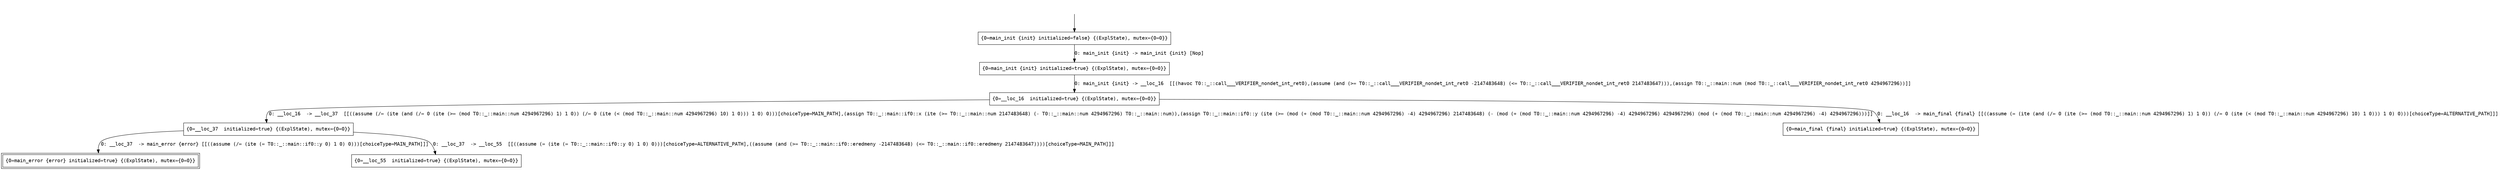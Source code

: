 digraph arg {
	label="";
		node_0 [label="{0=main_init {init} initialized=false} {(ExplState), mutex={0=0}}\l",style="solid,filled",fontname="courier",fillcolor="#FFFFFF",color="#000000",shape=rectangle];
		node_1 [label="{0=main_init {init} initialized=true} {(ExplState), mutex={0=0}}\l",style="solid,filled",fontname="courier",fillcolor="#FFFFFF",color="#000000",shape=rectangle];
		node_2 [label="{0=__loc_16  initialized=true} {(ExplState), mutex={0=0}}\l",style="solid,filled",fontname="courier",fillcolor="#FFFFFF",color="#000000",shape=rectangle];
		node_4 [label="{0=__loc_37  initialized=true} {(ExplState), mutex={0=0}}\l",style="solid,filled",fontname="courier",fillcolor="#FFFFFF",color="#000000",shape=rectangle];
		node_5 [label="{0=main_error {error} initialized=true} {(ExplState), mutex={0=0}}\l",peripheries=2,style="solid,filled",fontname="courier",fillcolor="#FFFFFF",color="#000000",shape=rectangle];
		node_6 [label="{0=__loc_55  initialized=true} {(ExplState), mutex={0=0}}\l",style="solid,filled",fontname="courier",fillcolor="#FFFFFF",color="#000000",shape=rectangle];
		node_3 [label="{0=main_final {final} initialized=true} {(ExplState), mutex={0=0}}\l",style="solid,filled",fontname="courier",fillcolor="#FFFFFF",color="#000000",shape=rectangle];
		phantom_init0 [label="\n",style="solid,filled",fillcolor="#FFFFFF",color="#FFFFFF",shape=ellipse];
	node_0 -> node_1 [label="0: main_init {init} -> main_init {init} [Nop]\l",color="#000000",style=solid,fontname="courier"];
	node_1 -> node_2 [label="0: main_init {init} -> __loc_16  [[(havoc T0::_::call___VERIFIER_nondet_int_ret0),(assume (and (>= T0::_::call___VERIFIER_nondet_int_ret0 -2147483648) (<= T0::_::call___VERIFIER_nondet_int_ret0 2147483647))),(assign T0::_::main::num (mod T0::_::call___VERIFIER_nondet_int_ret0 4294967296))]]\l",color="#000000",style=solid,fontname="courier"];
	node_2 -> node_4 [label="0: __loc_16  -> __loc_37  [[((assume (/= (ite (and (/= 0 (ite (>= (mod T0::_::main::num 4294967296) 1) 1 0)) (/= 0 (ite (< (mod T0::_::main::num 4294967296) 10) 1 0))) 1 0) 0)))[choiceType=MAIN_PATH],(assign T0::_::main::if0::x (ite (>= T0::_::main::num 2147483648) (- T0::_::main::num 4294967296) T0::_::main::num)),(assign T0::_::main::if0::y (ite (>= (mod (+ (mod T0::_::main::num 4294967296) -4) 4294967296) 2147483648) (- (mod (+ (mod T0::_::main::num 4294967296) -4) 4294967296) 4294967296) (mod (+ (mod T0::_::main::num 4294967296) -4) 4294967296)))]]\l",color="#000000",style=solid,fontname="courier"];
	node_2 -> node_3 [label="0: __loc_16  -> main_final {final} [[((assume (= (ite (and (/= 0 (ite (>= (mod T0::_::main::num 4294967296) 1) 1 0)) (/= 0 (ite (< (mod T0::_::main::num 4294967296) 10) 1 0))) 1 0) 0)))[choiceType=ALTERNATIVE_PATH]]]\l",color="#000000",style=solid,fontname="courier"];
	node_4 -> node_5 [label="0: __loc_37  -> main_error {error} [[((assume (/= (ite (= T0::_::main::if0::y 0) 1 0) 0)))[choiceType=MAIN_PATH]]]\l",color="#000000",style=solid,fontname="courier"];
	node_4 -> node_6 [label="0: __loc_37  -> __loc_55  [[((assume (= (ite (= T0::_::main::if0::y 0) 1 0) 0)))[choiceType=ALTERNATIVE_PATH],((assume (and (>= T0::_::main::if0::eredmeny -2147483648) (<= T0::_::main::if0::eredmeny 2147483647))))[choiceType=MAIN_PATH]]]\l",color="#000000",style=solid,fontname="courier"];
	phantom_init0 -> node_0 [label="\n",color="#000000",style=solid];
}